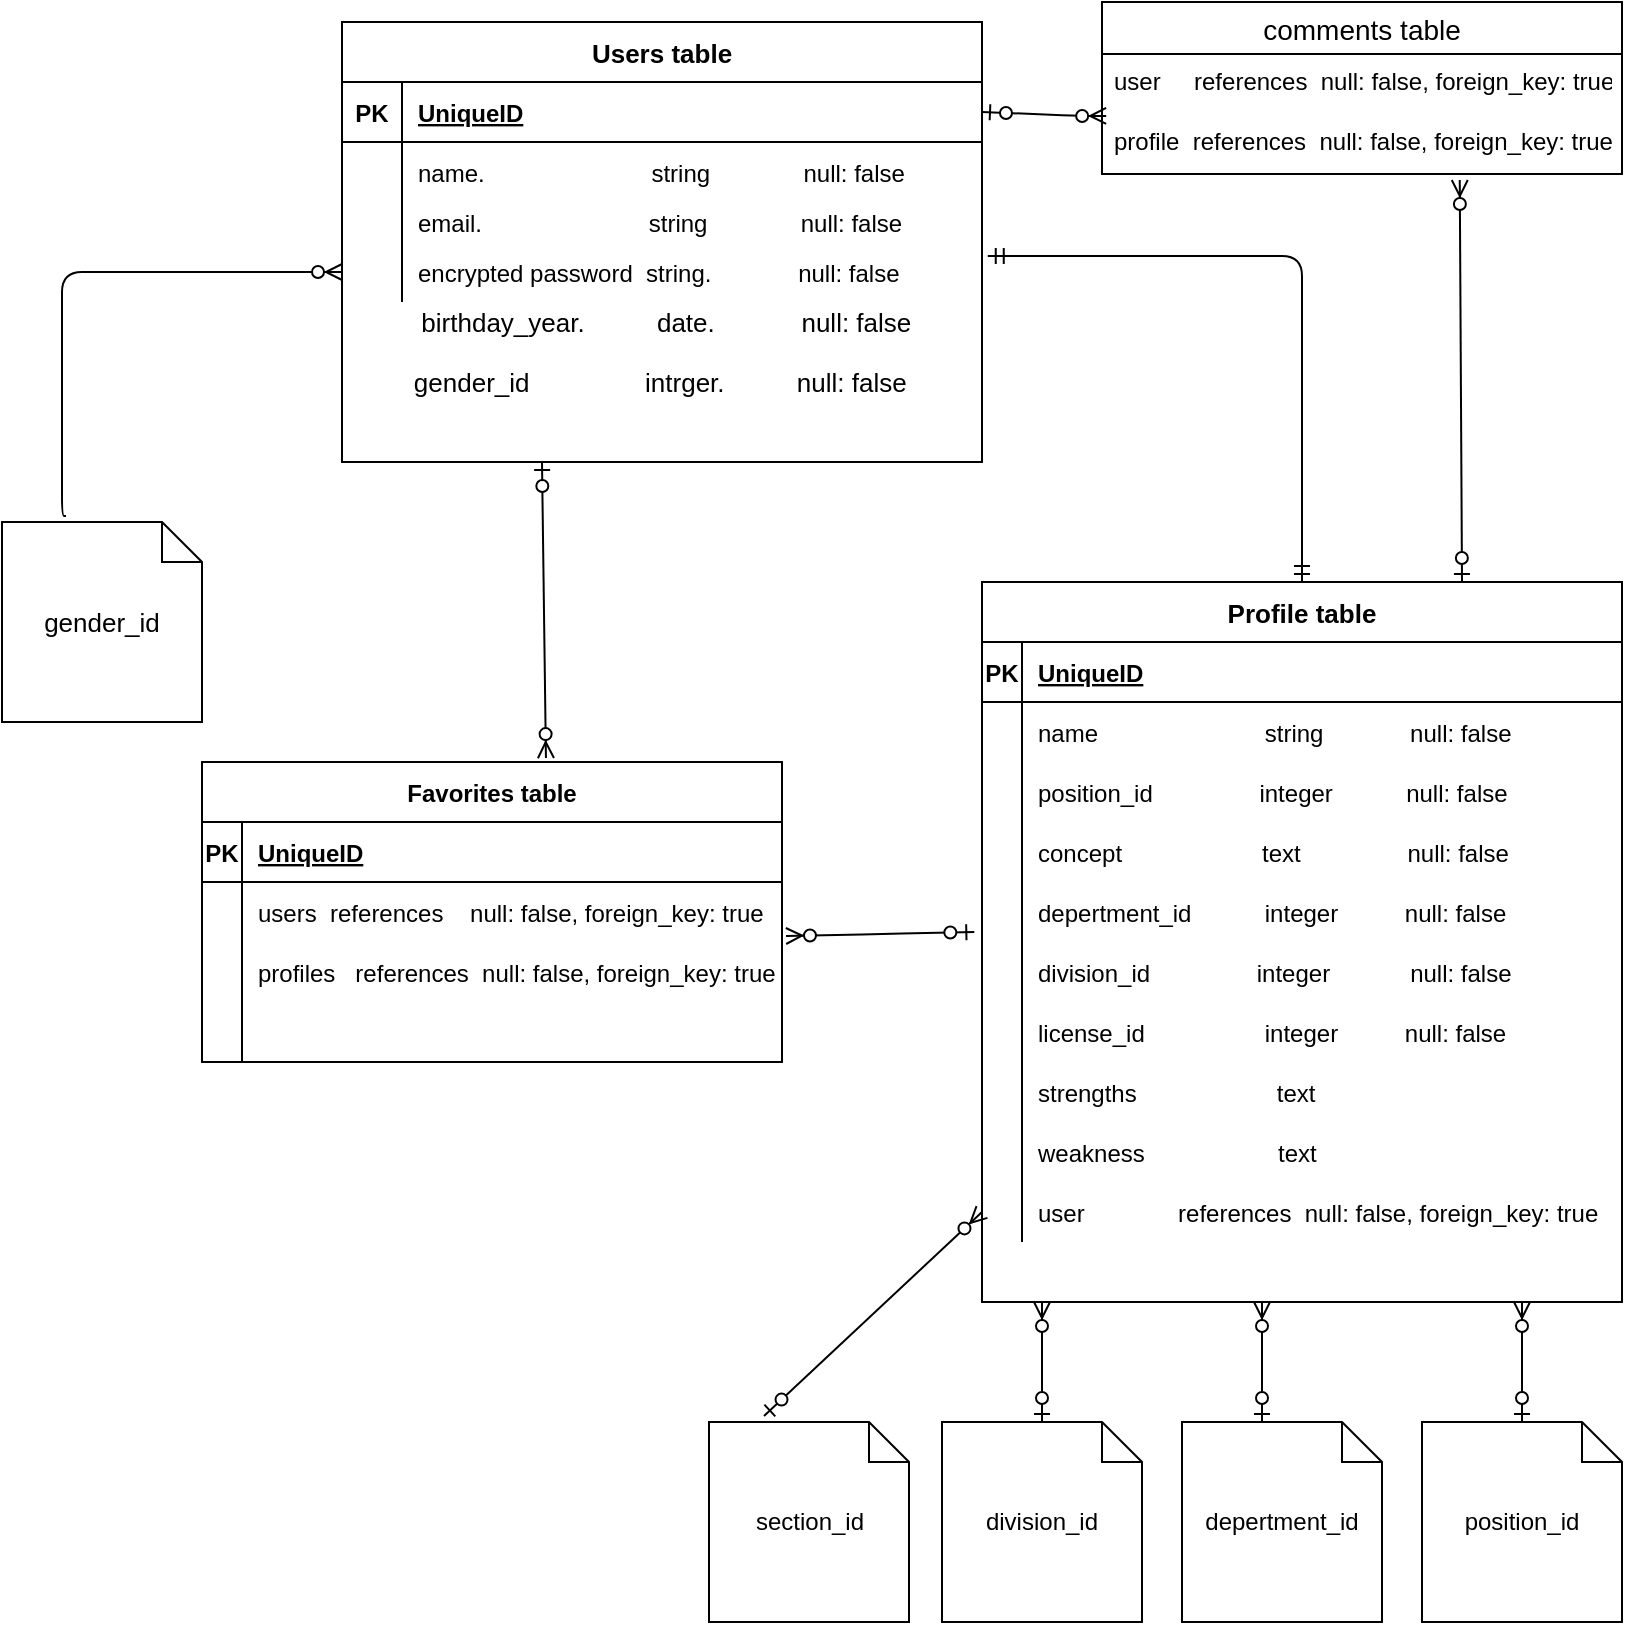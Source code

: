 <mxfile>
    <diagram id="yh97ISZ7FEVByMb8ydfR" name="ページ1">
        <mxGraphModel dx="308" dy="504" grid="1" gridSize="10" guides="1" tooltips="1" connect="1" arrows="1" fold="1" page="1" pageScale="1" pageWidth="827" pageHeight="1169" math="0" shadow="0">
            <root>
                <mxCell id="0"/>
                <mxCell id="1" parent="0"/>
                <mxCell id="5" value="Users table" style="shape=table;startSize=30;container=1;collapsible=1;childLayout=tableLayout;fixedRows=1;rowLines=0;fontStyle=1;align=center;resizeLast=1;fontSize=13;" parent="1" vertex="1">
                    <mxGeometry x="180" y="20" width="320" height="220" as="geometry"/>
                </mxCell>
                <mxCell id="6" value="" style="shape=partialRectangle;collapsible=0;dropTarget=0;pointerEvents=0;fillColor=none;top=0;left=0;bottom=1;right=0;points=[[0,0.5],[1,0.5]];portConstraint=eastwest;" parent="5" vertex="1">
                    <mxGeometry y="30" width="320" height="30" as="geometry"/>
                </mxCell>
                <mxCell id="7" value="PK" style="shape=partialRectangle;connectable=0;fillColor=none;top=0;left=0;bottom=0;right=0;fontStyle=1;overflow=hidden;" parent="6" vertex="1">
                    <mxGeometry width="30" height="30" as="geometry"/>
                </mxCell>
                <mxCell id="8" value="UniqueID" style="shape=partialRectangle;connectable=0;fillColor=none;top=0;left=0;bottom=0;right=0;align=left;spacingLeft=6;fontStyle=5;overflow=hidden;" parent="6" vertex="1">
                    <mxGeometry x="30" width="290" height="30" as="geometry"/>
                </mxCell>
                <mxCell id="9" value="" style="shape=partialRectangle;collapsible=0;dropTarget=0;pointerEvents=0;fillColor=none;top=0;left=0;bottom=0;right=0;points=[[0,0.5],[1,0.5]];portConstraint=eastwest;" parent="5" vertex="1">
                    <mxGeometry y="60" width="320" height="30" as="geometry"/>
                </mxCell>
                <mxCell id="10" value="" style="shape=partialRectangle;connectable=0;fillColor=none;top=0;left=0;bottom=0;right=0;editable=1;overflow=hidden;" parent="9" vertex="1">
                    <mxGeometry width="30" height="30" as="geometry"/>
                </mxCell>
                <mxCell id="11" value="name.                         string              null: false" style="shape=partialRectangle;connectable=0;fillColor=none;top=0;left=0;bottom=0;right=0;align=left;spacingLeft=6;overflow=hidden;" parent="9" vertex="1">
                    <mxGeometry x="30" width="290" height="30" as="geometry"/>
                </mxCell>
                <mxCell id="12" value="" style="shape=partialRectangle;collapsible=0;dropTarget=0;pointerEvents=0;fillColor=none;top=0;left=0;bottom=0;right=0;points=[[0,0.5],[1,0.5]];portConstraint=eastwest;" parent="5" vertex="1">
                    <mxGeometry y="90" width="320" height="20" as="geometry"/>
                </mxCell>
                <mxCell id="13" value="" style="shape=partialRectangle;connectable=0;fillColor=none;top=0;left=0;bottom=0;right=0;editable=1;overflow=hidden;" parent="12" vertex="1">
                    <mxGeometry width="30" height="20" as="geometry"/>
                </mxCell>
                <mxCell id="14" value="email.                         string              null: false" style="shape=partialRectangle;connectable=0;fillColor=none;top=0;left=0;bottom=0;right=0;align=left;spacingLeft=6;overflow=hidden;" parent="12" vertex="1">
                    <mxGeometry x="30" width="290" height="20" as="geometry"/>
                </mxCell>
                <mxCell id="15" value="" style="shape=partialRectangle;collapsible=0;dropTarget=0;pointerEvents=0;fillColor=none;top=0;left=0;bottom=0;right=0;points=[[0,0.5],[1,0.5]];portConstraint=eastwest;" parent="5" vertex="1">
                    <mxGeometry y="110" width="320" height="30" as="geometry"/>
                </mxCell>
                <mxCell id="16" value="" style="shape=partialRectangle;connectable=0;fillColor=none;top=0;left=0;bottom=0;right=0;editable=1;overflow=hidden;" parent="15" vertex="1">
                    <mxGeometry width="30" height="30" as="geometry"/>
                </mxCell>
                <mxCell id="17" value="encrypted password  string.             null: false" style="shape=partialRectangle;connectable=0;fillColor=none;top=0;left=0;bottom=0;right=0;align=left;spacingLeft=6;overflow=hidden;" parent="15" vertex="1">
                    <mxGeometry x="30" width="290" height="30" as="geometry"/>
                </mxCell>
                <mxCell id="22" value="&amp;nbsp; &amp;nbsp; &amp;nbsp; &amp;nbsp; &amp;nbsp; &amp;nbsp; birthday_year.&amp;nbsp; &amp;nbsp; &amp;nbsp; &amp;nbsp; &amp;nbsp; date.&amp;nbsp; &amp;nbsp; &amp;nbsp; &amp;nbsp; &amp;nbsp; &amp;nbsp; null: false" style="text;html=1;align=center;verticalAlign=middle;resizable=0;points=[];autosize=1;strokeColor=none;fontSize=13;" parent="1" vertex="1">
                    <mxGeometry x="170" y="160" width="300" height="20" as="geometry"/>
                </mxCell>
                <mxCell id="23" value="&amp;nbsp; &amp;nbsp; &amp;nbsp; &amp;nbsp; &amp;nbsp;gender_id&amp;nbsp; &amp;nbsp; &amp;nbsp; &amp;nbsp; &amp;nbsp; &amp;nbsp; &amp;nbsp; &amp;nbsp; intrger.&amp;nbsp; &amp;nbsp; &amp;nbsp; &amp;nbsp; &amp;nbsp; null: false&amp;nbsp; &amp;nbsp; &amp;nbsp; &amp;nbsp;" style="text;html=1;align=center;verticalAlign=middle;resizable=0;points=[];autosize=1;strokeColor=none;fontSize=13;" parent="1" vertex="1">
                    <mxGeometry x="175" y="190" width="320" height="20" as="geometry"/>
                </mxCell>
                <mxCell id="29" value="gender_id" style="shape=note;size=20;whiteSpace=wrap;html=1;fontSize=13;" parent="1" vertex="1">
                    <mxGeometry x="10" y="270" width="100" height="100" as="geometry"/>
                </mxCell>
                <mxCell id="30" value="" style="edgeStyle=orthogonalEdgeStyle;fontSize=12;html=1;endArrow=ERzeroToMany;endFill=1;entryX=0;entryY=0.5;entryDx=0;entryDy=0;exitX=0.32;exitY=-0.03;exitDx=0;exitDy=0;exitPerimeter=0;" parent="1" source="29" target="15" edge="1">
                    <mxGeometry width="100" height="100" relative="1" as="geometry">
                        <mxPoint x="40" y="250" as="sourcePoint"/>
                        <mxPoint x="140" y="170" as="targetPoint"/>
                        <Array as="points">
                            <mxPoint x="40" y="267"/>
                            <mxPoint x="40" y="145"/>
                        </Array>
                    </mxGeometry>
                </mxCell>
                <mxCell id="31" value="Profile table" style="shape=table;startSize=30;container=1;collapsible=1;childLayout=tableLayout;fixedRows=1;rowLines=0;fontStyle=1;align=center;resizeLast=1;fontSize=13;" parent="1" vertex="1">
                    <mxGeometry x="500" y="300" width="320" height="360" as="geometry"/>
                </mxCell>
                <mxCell id="32" value="" style="shape=partialRectangle;collapsible=0;dropTarget=0;pointerEvents=0;fillColor=none;top=0;left=0;bottom=1;right=0;points=[[0,0.5],[1,0.5]];portConstraint=eastwest;" parent="31" vertex="1">
                    <mxGeometry y="30" width="320" height="30" as="geometry"/>
                </mxCell>
                <mxCell id="33" value="PK" style="shape=partialRectangle;connectable=0;fillColor=none;top=0;left=0;bottom=0;right=0;fontStyle=1;overflow=hidden;" parent="32" vertex="1">
                    <mxGeometry width="20" height="30" as="geometry"/>
                </mxCell>
                <mxCell id="34" value="UniqueID" style="shape=partialRectangle;connectable=0;fillColor=none;top=0;left=0;bottom=0;right=0;align=left;spacingLeft=6;fontStyle=5;overflow=hidden;" parent="32" vertex="1">
                    <mxGeometry x="20" width="300" height="30" as="geometry"/>
                </mxCell>
                <mxCell id="35" value="" style="shape=partialRectangle;collapsible=0;dropTarget=0;pointerEvents=0;fillColor=none;top=0;left=0;bottom=0;right=0;points=[[0,0.5],[1,0.5]];portConstraint=eastwest;" parent="31" vertex="1">
                    <mxGeometry y="60" width="320" height="30" as="geometry"/>
                </mxCell>
                <mxCell id="36" value="" style="shape=partialRectangle;connectable=0;fillColor=none;top=0;left=0;bottom=0;right=0;editable=1;overflow=hidden;" parent="35" vertex="1">
                    <mxGeometry width="20" height="30" as="geometry"/>
                </mxCell>
                <mxCell id="37" value="name                         string             null: false" style="shape=partialRectangle;connectable=0;fillColor=none;top=0;left=0;bottom=0;right=0;align=left;spacingLeft=6;overflow=hidden;" parent="35" vertex="1">
                    <mxGeometry x="20" width="300" height="30" as="geometry"/>
                </mxCell>
                <mxCell id="38" value="" style="shape=partialRectangle;collapsible=0;dropTarget=0;pointerEvents=0;fillColor=none;top=0;left=0;bottom=0;right=0;points=[[0,0.5],[1,0.5]];portConstraint=eastwest;" parent="31" vertex="1">
                    <mxGeometry y="90" width="320" height="30" as="geometry"/>
                </mxCell>
                <mxCell id="39" value="" style="shape=partialRectangle;connectable=0;fillColor=none;top=0;left=0;bottom=0;right=0;editable=1;overflow=hidden;" parent="38" vertex="1">
                    <mxGeometry width="20" height="30" as="geometry"/>
                </mxCell>
                <mxCell id="40" value="position_id                integer           null: false" style="shape=partialRectangle;connectable=0;fillColor=none;top=0;left=0;bottom=0;right=0;align=left;spacingLeft=6;overflow=hidden;" parent="38" vertex="1">
                    <mxGeometry x="20" width="300" height="30" as="geometry"/>
                </mxCell>
                <mxCell id="41" value="" style="shape=partialRectangle;collapsible=0;dropTarget=0;pointerEvents=0;fillColor=none;top=0;left=0;bottom=0;right=0;points=[[0,0.5],[1,0.5]];portConstraint=eastwest;" parent="31" vertex="1">
                    <mxGeometry y="120" width="320" height="30" as="geometry"/>
                </mxCell>
                <mxCell id="42" value="" style="shape=partialRectangle;connectable=0;fillColor=none;top=0;left=0;bottom=0;right=0;editable=1;overflow=hidden;" parent="41" vertex="1">
                    <mxGeometry width="20" height="30" as="geometry"/>
                </mxCell>
                <mxCell id="43" value="concept                     text                null: false" style="shape=partialRectangle;connectable=0;fillColor=none;top=0;left=0;bottom=0;right=0;align=left;spacingLeft=6;overflow=hidden;" parent="41" vertex="1">
                    <mxGeometry x="20" width="300" height="30" as="geometry"/>
                </mxCell>
                <mxCell id="44" value="" style="shape=partialRectangle;collapsible=0;dropTarget=0;pointerEvents=0;fillColor=none;top=0;left=0;bottom=0;right=0;points=[[0,0.5],[1,0.5]];portConstraint=eastwest;" parent="31" vertex="1">
                    <mxGeometry y="150" width="320" height="30" as="geometry"/>
                </mxCell>
                <mxCell id="45" value="" style="shape=partialRectangle;connectable=0;fillColor=none;top=0;left=0;bottom=0;right=0;editable=1;overflow=hidden;" parent="44" vertex="1">
                    <mxGeometry width="20" height="30" as="geometry"/>
                </mxCell>
                <mxCell id="46" value="depertment_id           integer          null: false" style="shape=partialRectangle;connectable=0;fillColor=none;top=0;left=0;bottom=0;right=0;align=left;spacingLeft=6;overflow=hidden;" parent="44" vertex="1">
                    <mxGeometry x="20" width="300" height="30" as="geometry"/>
                </mxCell>
                <mxCell id="55" value="" style="shape=partialRectangle;collapsible=0;dropTarget=0;pointerEvents=0;fillColor=none;top=0;left=0;bottom=0;right=0;points=[[0,0.5],[1,0.5]];portConstraint=eastwest;" parent="31" vertex="1">
                    <mxGeometry y="180" width="320" height="30" as="geometry"/>
                </mxCell>
                <mxCell id="56" value="" style="shape=partialRectangle;connectable=0;fillColor=none;top=0;left=0;bottom=0;right=0;editable=1;overflow=hidden;" parent="55" vertex="1">
                    <mxGeometry width="20" height="30" as="geometry"/>
                </mxCell>
                <mxCell id="57" value="division_id                integer            null: false" style="shape=partialRectangle;connectable=0;fillColor=none;top=0;left=0;bottom=0;right=0;align=left;spacingLeft=6;overflow=hidden;" parent="55" vertex="1">
                    <mxGeometry x="20" width="300" height="30" as="geometry"/>
                </mxCell>
                <mxCell id="58" value="" style="shape=partialRectangle;collapsible=0;dropTarget=0;pointerEvents=0;fillColor=none;top=0;left=0;bottom=0;right=0;points=[[0,0.5],[1,0.5]];portConstraint=eastwest;" parent="31" vertex="1">
                    <mxGeometry y="210" width="320" height="30" as="geometry"/>
                </mxCell>
                <mxCell id="59" value="" style="shape=partialRectangle;connectable=0;fillColor=none;top=0;left=0;bottom=0;right=0;editable=1;overflow=hidden;" parent="58" vertex="1">
                    <mxGeometry width="20" height="30" as="geometry"/>
                </mxCell>
                <mxCell id="60" value="license_id                  integer          null: false" style="shape=partialRectangle;connectable=0;fillColor=none;top=0;left=0;bottom=0;right=0;align=left;spacingLeft=6;overflow=hidden;" parent="58" vertex="1">
                    <mxGeometry x="20" width="300" height="30" as="geometry"/>
                </mxCell>
                <mxCell id="47" value="" style="shape=partialRectangle;collapsible=0;dropTarget=0;pointerEvents=0;fillColor=none;top=0;left=0;bottom=0;right=0;points=[[0,0.5],[1,0.5]];portConstraint=eastwest;" parent="31" vertex="1">
                    <mxGeometry y="240" width="320" height="30" as="geometry"/>
                </mxCell>
                <mxCell id="48" value="" style="shape=partialRectangle;connectable=0;fillColor=none;top=0;left=0;bottom=0;right=0;editable=1;overflow=hidden;" parent="47" vertex="1">
                    <mxGeometry width="20" height="30" as="geometry"/>
                </mxCell>
                <mxCell id="49" value="strengths                     text" style="shape=partialRectangle;connectable=0;fillColor=none;top=0;left=0;bottom=0;right=0;align=left;spacingLeft=6;overflow=hidden;" parent="47" vertex="1">
                    <mxGeometry x="20" width="300" height="30" as="geometry"/>
                </mxCell>
                <mxCell id="50" value="" style="shape=partialRectangle;collapsible=0;dropTarget=0;pointerEvents=0;fillColor=none;top=0;left=0;bottom=0;right=0;points=[[0,0.5],[1,0.5]];portConstraint=eastwest;" parent="31" vertex="1">
                    <mxGeometry y="270" width="320" height="30" as="geometry"/>
                </mxCell>
                <mxCell id="51" value="" style="shape=partialRectangle;connectable=0;fillColor=none;top=0;left=0;bottom=0;right=0;editable=1;overflow=hidden;" parent="50" vertex="1">
                    <mxGeometry width="20" height="30" as="geometry"/>
                </mxCell>
                <mxCell id="52" value="weakness                    text" style="shape=partialRectangle;connectable=0;fillColor=none;top=0;left=0;bottom=0;right=0;align=left;spacingLeft=6;overflow=hidden;" parent="50" vertex="1">
                    <mxGeometry x="20" width="300" height="30" as="geometry"/>
                </mxCell>
                <mxCell id="74" value="" style="shape=partialRectangle;collapsible=0;dropTarget=0;pointerEvents=0;fillColor=none;top=0;left=0;bottom=0;right=0;points=[[0,0.5],[1,0.5]];portConstraint=eastwest;" parent="31" vertex="1">
                    <mxGeometry y="300" width="320" height="30" as="geometry"/>
                </mxCell>
                <mxCell id="75" value="" style="shape=partialRectangle;connectable=0;fillColor=none;top=0;left=0;bottom=0;right=0;editable=1;overflow=hidden;" parent="74" vertex="1">
                    <mxGeometry width="20" height="30" as="geometry"/>
                </mxCell>
                <mxCell id="76" value="user              references  null: false, foreign_key: true" style="shape=partialRectangle;connectable=0;fillColor=none;top=0;left=0;bottom=0;right=0;align=left;spacingLeft=6;overflow=hidden;" parent="74" vertex="1">
                    <mxGeometry x="20" width="300" height="30" as="geometry"/>
                </mxCell>
                <mxCell id="54" value="" style="edgeStyle=orthogonalEdgeStyle;fontSize=12;html=1;endArrow=ERmandOne;startArrow=ERmandOne;exitX=1.009;exitY=0.233;exitDx=0;exitDy=0;exitPerimeter=0;entryX=0.5;entryY=0;entryDx=0;entryDy=0;" parent="1" source="15" target="31" edge="1">
                    <mxGeometry width="100" height="100" relative="1" as="geometry">
                        <mxPoint x="560" y="250" as="sourcePoint"/>
                        <mxPoint x="650" y="290" as="targetPoint"/>
                    </mxGeometry>
                </mxCell>
                <mxCell id="61" value="Favorites table" style="shape=table;startSize=30;container=1;collapsible=1;childLayout=tableLayout;fixedRows=1;rowLines=0;fontStyle=1;align=center;resizeLast=1;" parent="1" vertex="1">
                    <mxGeometry x="110" y="390" width="290" height="150" as="geometry"/>
                </mxCell>
                <mxCell id="62" value="" style="shape=partialRectangle;collapsible=0;dropTarget=0;pointerEvents=0;fillColor=none;top=0;left=0;bottom=1;right=0;points=[[0,0.5],[1,0.5]];portConstraint=eastwest;" parent="61" vertex="1">
                    <mxGeometry y="30" width="290" height="30" as="geometry"/>
                </mxCell>
                <mxCell id="63" value="PK" style="shape=partialRectangle;connectable=0;fillColor=none;top=0;left=0;bottom=0;right=0;fontStyle=1;overflow=hidden;" parent="62" vertex="1">
                    <mxGeometry width="20" height="30" as="geometry"/>
                </mxCell>
                <mxCell id="64" value="UniqueID" style="shape=partialRectangle;connectable=0;fillColor=none;top=0;left=0;bottom=0;right=0;align=left;spacingLeft=6;fontStyle=5;overflow=hidden;" parent="62" vertex="1">
                    <mxGeometry x="20" width="270" height="30" as="geometry"/>
                </mxCell>
                <mxCell id="65" value="" style="shape=partialRectangle;collapsible=0;dropTarget=0;pointerEvents=0;fillColor=none;top=0;left=0;bottom=0;right=0;points=[[0,0.5],[1,0.5]];portConstraint=eastwest;" parent="61" vertex="1">
                    <mxGeometry y="60" width="290" height="30" as="geometry"/>
                </mxCell>
                <mxCell id="66" value="" style="shape=partialRectangle;connectable=0;fillColor=none;top=0;left=0;bottom=0;right=0;editable=1;overflow=hidden;" parent="65" vertex="1">
                    <mxGeometry width="20" height="30" as="geometry"/>
                </mxCell>
                <mxCell id="67" value="users  references    null: false, foreign_key: true" style="shape=partialRectangle;connectable=0;fillColor=none;top=0;left=0;bottom=0;right=0;align=left;spacingLeft=6;overflow=hidden;" parent="65" vertex="1">
                    <mxGeometry x="20" width="270" height="30" as="geometry"/>
                </mxCell>
                <mxCell id="68" value="" style="shape=partialRectangle;collapsible=0;dropTarget=0;pointerEvents=0;fillColor=none;top=0;left=0;bottom=0;right=0;points=[[0,0.5],[1,0.5]];portConstraint=eastwest;" parent="61" vertex="1">
                    <mxGeometry y="90" width="290" height="30" as="geometry"/>
                </mxCell>
                <mxCell id="69" value="" style="shape=partialRectangle;connectable=0;fillColor=none;top=0;left=0;bottom=0;right=0;editable=1;overflow=hidden;" parent="68" vertex="1">
                    <mxGeometry width="20" height="30" as="geometry"/>
                </mxCell>
                <mxCell id="70" value="profiles   references  null: false, foreign_key: true" style="shape=partialRectangle;connectable=0;fillColor=none;top=0;left=0;bottom=0;right=0;align=left;spacingLeft=6;overflow=hidden;" parent="68" vertex="1">
                    <mxGeometry x="20" width="270" height="30" as="geometry"/>
                </mxCell>
                <mxCell id="71" value="" style="shape=partialRectangle;collapsible=0;dropTarget=0;pointerEvents=0;fillColor=none;top=0;left=0;bottom=0;right=0;points=[[0,0.5],[1,0.5]];portConstraint=eastwest;" parent="61" vertex="1">
                    <mxGeometry y="120" width="290" height="30" as="geometry"/>
                </mxCell>
                <mxCell id="72" value="" style="shape=partialRectangle;connectable=0;fillColor=none;top=0;left=0;bottom=0;right=0;editable=1;overflow=hidden;" parent="71" vertex="1">
                    <mxGeometry width="20" height="30" as="geometry"/>
                </mxCell>
                <mxCell id="73" value="" style="shape=partialRectangle;connectable=0;fillColor=none;top=0;left=0;bottom=0;right=0;align=left;spacingLeft=6;overflow=hidden;" parent="71" vertex="1">
                    <mxGeometry x="20" width="270" height="30" as="geometry"/>
                </mxCell>
                <mxCell id="78" value="" style="fontSize=12;html=1;endArrow=ERzeroToMany;startArrow=ERzeroToOne;exitX=-0.012;exitY=0.833;exitDx=0;exitDy=0;exitPerimeter=0;" parent="1" source="44" edge="1">
                    <mxGeometry width="100" height="100" relative="1" as="geometry">
                        <mxPoint x="400" y="476" as="sourcePoint"/>
                        <mxPoint x="402" y="477" as="targetPoint"/>
                        <Array as="points">
                            <mxPoint x="450" y="476"/>
                        </Array>
                    </mxGeometry>
                </mxCell>
                <mxCell id="80" value="" style="fontSize=12;html=1;endArrow=ERzeroToMany;startArrow=ERzeroToOne;entryX=0.593;entryY=-0.013;entryDx=0;entryDy=0;entryPerimeter=0;" parent="1" target="61" edge="1">
                    <mxGeometry width="100" height="100" relative="1" as="geometry">
                        <mxPoint x="280" y="240" as="sourcePoint"/>
                        <mxPoint x="276" y="380" as="targetPoint"/>
                    </mxGeometry>
                </mxCell>
                <mxCell id="81" value="position_id" style="shape=note;size=20;whiteSpace=wrap;html=1;" parent="1" vertex="1">
                    <mxGeometry x="720" y="720" width="100" height="100" as="geometry"/>
                </mxCell>
                <mxCell id="82" value="depertment_id" style="shape=note;size=20;whiteSpace=wrap;html=1;" parent="1" vertex="1">
                    <mxGeometry x="600" y="720" width="100" height="100" as="geometry"/>
                </mxCell>
                <mxCell id="83" value="division_id" style="shape=note;size=20;whiteSpace=wrap;html=1;" parent="1" vertex="1">
                    <mxGeometry x="480" y="720" width="100" height="100" as="geometry"/>
                </mxCell>
                <mxCell id="84" value="section_id" style="shape=note;size=20;whiteSpace=wrap;html=1;" parent="1" vertex="1">
                    <mxGeometry x="363.5" y="720" width="100" height="100" as="geometry"/>
                </mxCell>
                <mxCell id="85" value="" style="fontSize=12;html=1;endArrow=ERzeroToMany;startArrow=ERzeroToOne;exitX=0.5;exitY=0;exitDx=0;exitDy=0;exitPerimeter=0;" parent="1" source="81" edge="1">
                    <mxGeometry width="100" height="100" relative="1" as="geometry">
                        <mxPoint x="500" y="670" as="sourcePoint"/>
                        <mxPoint x="770" y="660" as="targetPoint"/>
                    </mxGeometry>
                </mxCell>
                <mxCell id="86" value="" style="fontSize=12;html=1;endArrow=ERzeroToMany;startArrow=ERzeroToOne;exitX=0;exitY=0;exitDx=40;exitDy=0;exitPerimeter=0;" parent="1" source="82" edge="1">
                    <mxGeometry width="100" height="100" relative="1" as="geometry">
                        <mxPoint x="500" y="670" as="sourcePoint"/>
                        <mxPoint x="640" y="660" as="targetPoint"/>
                    </mxGeometry>
                </mxCell>
                <mxCell id="87" value="" style="fontSize=12;html=1;endArrow=ERzeroToMany;startArrow=ERzeroToOne;exitX=0.5;exitY=0;exitDx=0;exitDy=0;exitPerimeter=0;" parent="1" source="83" edge="1">
                    <mxGeometry width="100" height="100" relative="1" as="geometry">
                        <mxPoint x="500" y="670" as="sourcePoint"/>
                        <mxPoint x="530" y="660" as="targetPoint"/>
                    </mxGeometry>
                </mxCell>
                <mxCell id="88" value="" style="fontSize=12;html=1;endArrow=ERzeroToMany;startArrow=ERzeroToOne;exitX=0.275;exitY=-0.03;exitDx=0;exitDy=0;exitPerimeter=0;entryX=0;entryY=0.5;entryDx=0;entryDy=0;" parent="1" source="84" target="74" edge="1">
                    <mxGeometry width="100" height="100" relative="1" as="geometry">
                        <mxPoint x="500" y="670" as="sourcePoint"/>
                        <mxPoint x="600" y="570" as="targetPoint"/>
                    </mxGeometry>
                </mxCell>
                <mxCell id="89" value="comments table" style="swimlane;fontStyle=0;childLayout=stackLayout;horizontal=1;startSize=26;horizontalStack=0;resizeParent=1;resizeParentMax=0;resizeLast=0;collapsible=1;marginBottom=0;align=center;fontSize=14;" vertex="1" parent="1">
                    <mxGeometry x="560" y="10" width="260" height="86" as="geometry"/>
                </mxCell>
                <mxCell id="91" value="user     references  null: false, foreign_key: true" style="text;strokeColor=none;fillColor=none;spacingLeft=4;spacingRight=4;overflow=hidden;rotatable=0;points=[[0,0.5],[1,0.5]];portConstraint=eastwest;fontSize=12;" vertex="1" parent="89">
                    <mxGeometry y="26" width="260" height="30" as="geometry"/>
                </mxCell>
                <mxCell id="92" value="profile  references  null: false, foreign_key: true" style="text;strokeColor=none;fillColor=none;spacingLeft=4;spacingRight=4;overflow=hidden;rotatable=0;points=[[0,0.5],[1,0.5]];portConstraint=eastwest;fontSize=12;" vertex="1" parent="89">
                    <mxGeometry y="56" width="260" height="30" as="geometry"/>
                </mxCell>
                <mxCell id="93" value="" style="fontSize=12;html=1;endArrow=ERzeroToMany;startArrow=ERzeroToOne;exitX=1;exitY=0.5;exitDx=0;exitDy=0;entryX=0.008;entryY=1.033;entryDx=0;entryDy=0;entryPerimeter=0;" edge="1" parent="1" source="6" target="91">
                    <mxGeometry width="100" height="100" relative="1" as="geometry">
                        <mxPoint x="463.5" y="160" as="sourcePoint"/>
                        <mxPoint x="563.5" y="60" as="targetPoint"/>
                        <Array as="points">
                            <mxPoint x="550" y="67"/>
                        </Array>
                    </mxGeometry>
                </mxCell>
                <mxCell id="94" value="" style="fontSize=12;html=1;endArrow=ERzeroToMany;startArrow=ERzeroToOne;exitX=0.75;exitY=0;exitDx=0;exitDy=0;entryX=0.688;entryY=1.1;entryDx=0;entryDy=0;entryPerimeter=0;" edge="1" parent="1" source="31" target="92">
                    <mxGeometry width="100" height="100" relative="1" as="geometry">
                        <mxPoint x="740" y="290" as="sourcePoint"/>
                        <mxPoint x="730" y="110" as="targetPoint"/>
                        <Array as="points"/>
                    </mxGeometry>
                </mxCell>
            </root>
        </mxGraphModel>
    </diagram>
</mxfile>